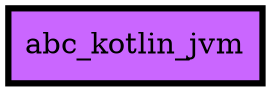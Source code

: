 digraph {
  edge ["arrowhead"="normal","arrowtail"="none"]
  graph ["dpi"="100","fontsize"="30","ranksep"="1.5","rankdir"="TB"]
  node ["style"="filled"]
  "abc_kotlin_jvm" ["fillcolor"="#CA66FF","color"="black","penwidth"="3","shape"="box"]
}
